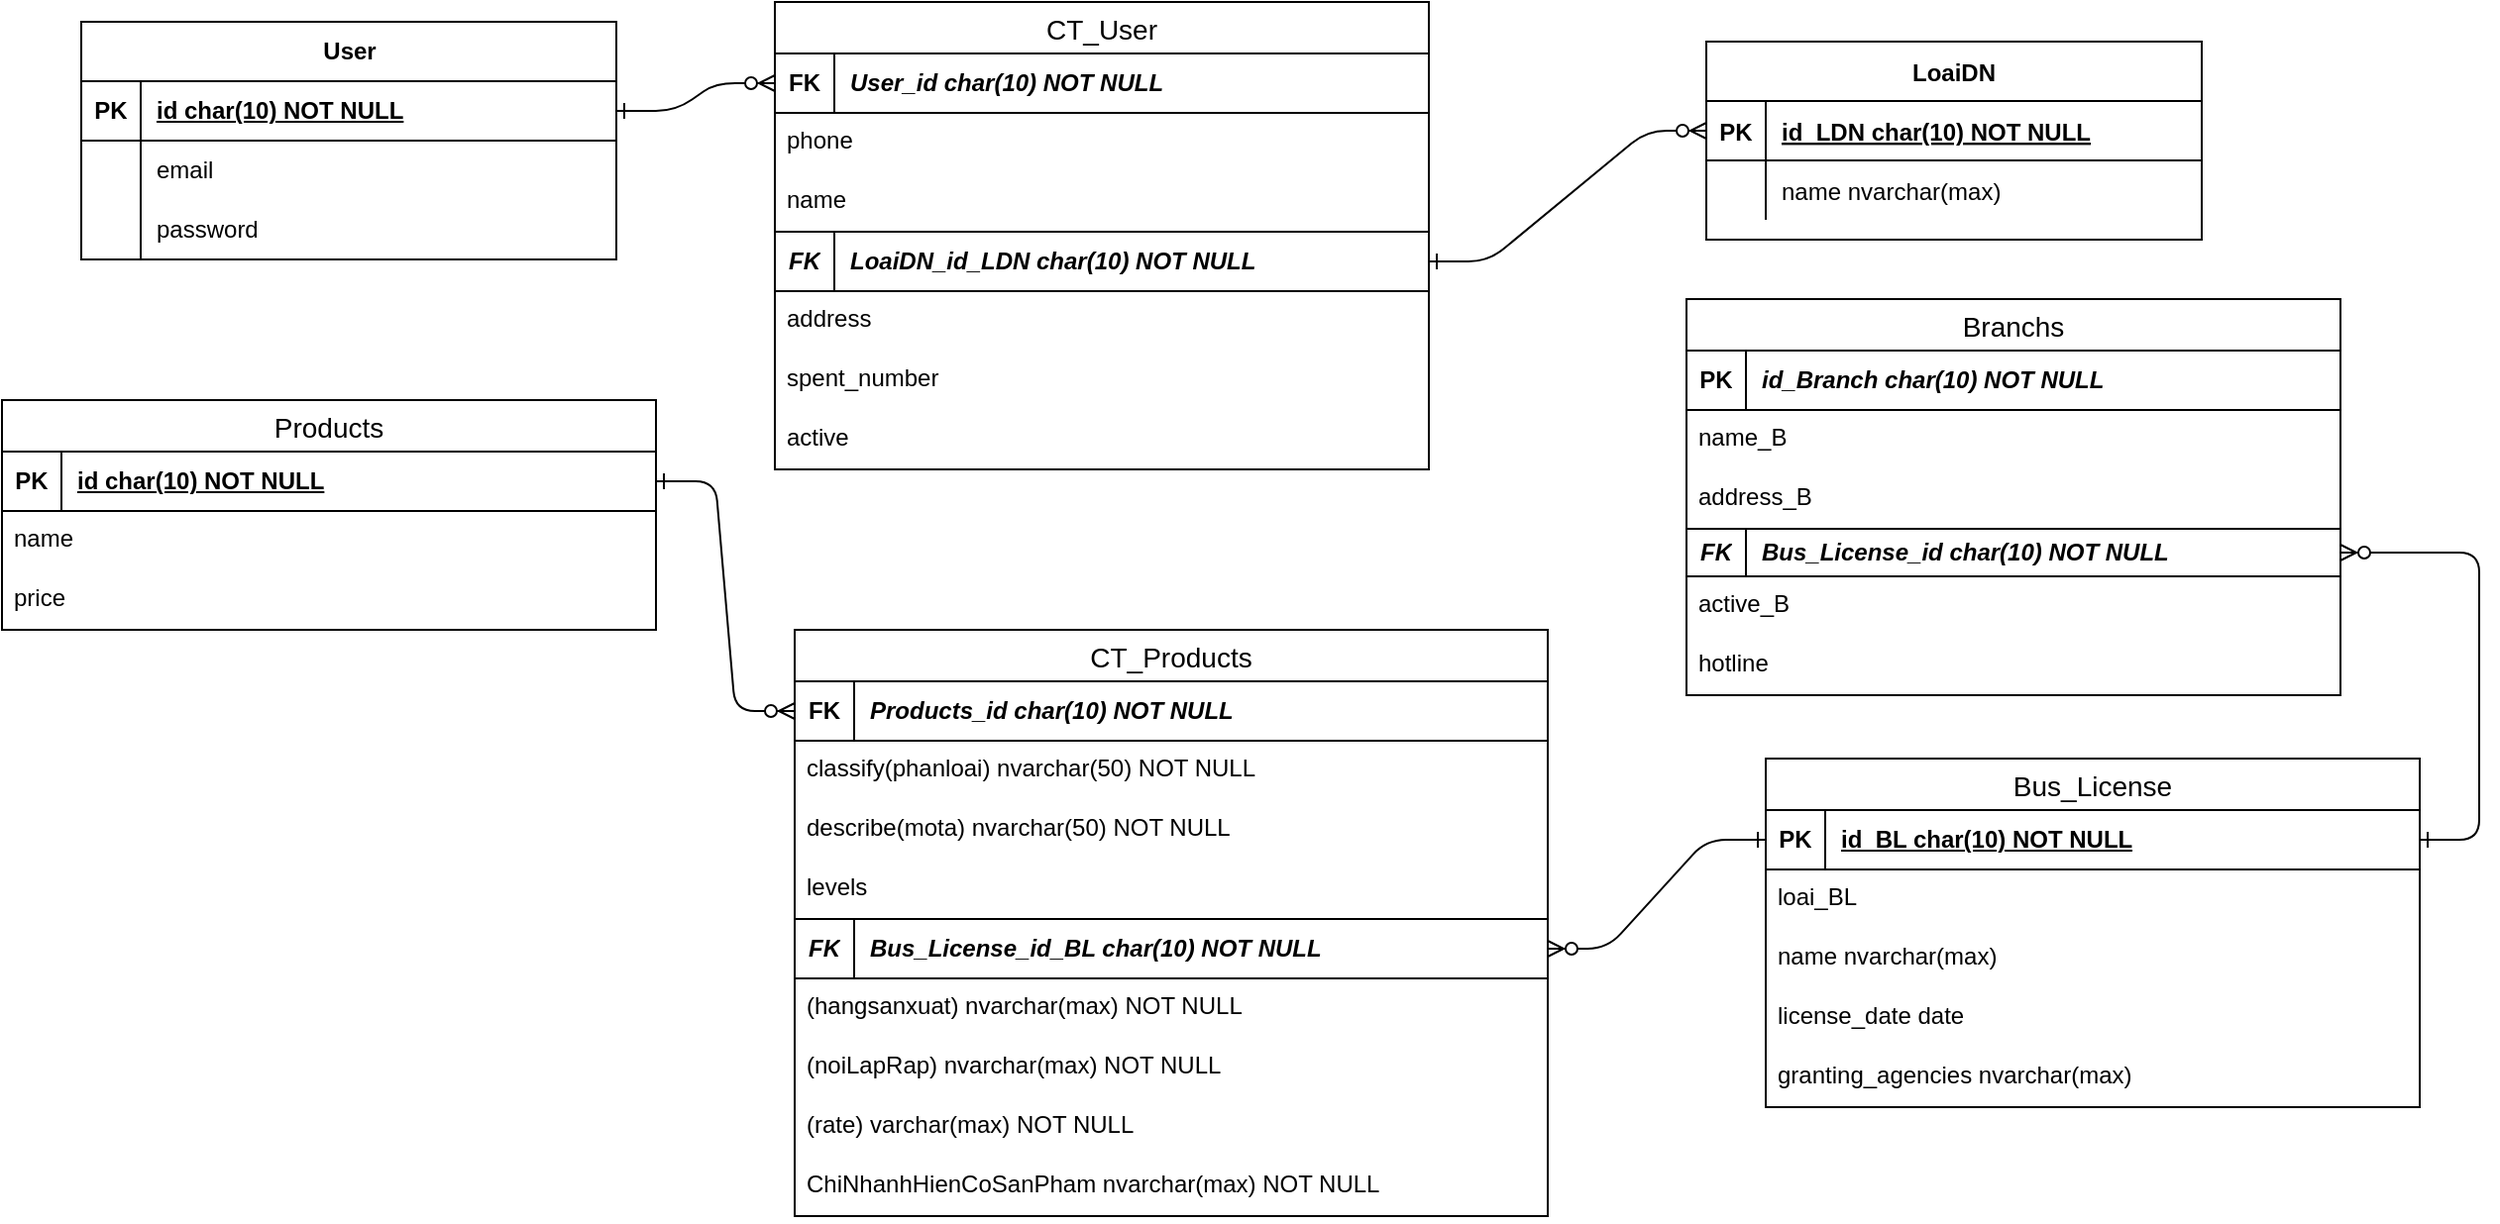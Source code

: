 <mxfile version="22.0.6" type="device">
  <diagram id="R2lEEEUBdFMjLlhIrx00" name="Page-1">
    <mxGraphModel dx="1764" dy="773" grid="1" gridSize="10" guides="1" tooltips="1" connect="1" arrows="1" fold="1" page="1" pageScale="1" pageWidth="850" pageHeight="1100" math="0" shadow="0" extFonts="Permanent Marker^https://fonts.googleapis.com/css?family=Permanent+Marker">
      <root>
        <mxCell id="0" />
        <mxCell id="1" parent="0" />
        <mxCell id="C-vyLk0tnHw3VtMMgP7b-1" value="" style="edgeStyle=entityRelationEdgeStyle;endArrow=ERzeroToMany;startArrow=ERone;endFill=1;startFill=0;exitX=1;exitY=0.5;exitDx=0;exitDy=0;" parent="1" source="QGc1-MY62SfUArBQq9Xx-4" target="QGc1-MY62SfUArBQq9Xx-66" edge="1">
          <mxGeometry width="100" height="100" relative="1" as="geometry">
            <mxPoint x="370" y="165" as="sourcePoint" />
            <mxPoint x="430" y="151" as="targetPoint" />
            <Array as="points">
              <mxPoint x="480" y="130" />
            </Array>
          </mxGeometry>
        </mxCell>
        <mxCell id="C-vyLk0tnHw3VtMMgP7b-12" value="" style="edgeStyle=entityRelationEdgeStyle;endArrow=ERzeroToMany;startArrow=ERone;endFill=1;startFill=0;" parent="1" source="QGc1-MY62SfUArBQq9Xx-76" target="C-vyLk0tnHw3VtMMgP7b-14" edge="1">
          <mxGeometry width="100" height="100" relative="1" as="geometry">
            <mxPoint x="350" y="170" as="sourcePoint" />
            <mxPoint x="350" y="390" as="targetPoint" />
          </mxGeometry>
        </mxCell>
        <mxCell id="C-vyLk0tnHw3VtMMgP7b-13" value="LoaiDN" style="shape=table;startSize=30;container=1;collapsible=1;childLayout=tableLayout;fixedRows=1;rowLines=0;fontStyle=1;align=center;resizeLast=1;" parent="1" vertex="1">
          <mxGeometry x="900" y="100" width="250" height="100" as="geometry" />
        </mxCell>
        <mxCell id="C-vyLk0tnHw3VtMMgP7b-14" value="" style="shape=partialRectangle;collapsible=0;dropTarget=0;pointerEvents=0;fillColor=none;points=[[0,0.5],[1,0.5]];portConstraint=eastwest;top=0;left=0;right=0;bottom=1;" parent="C-vyLk0tnHw3VtMMgP7b-13" vertex="1">
          <mxGeometry y="30" width="250" height="30" as="geometry" />
        </mxCell>
        <mxCell id="C-vyLk0tnHw3VtMMgP7b-15" value="PK" style="shape=partialRectangle;overflow=hidden;connectable=0;fillColor=none;top=0;left=0;bottom=0;right=0;fontStyle=1;" parent="C-vyLk0tnHw3VtMMgP7b-14" vertex="1">
          <mxGeometry width="30" height="30" as="geometry">
            <mxRectangle width="30" height="30" as="alternateBounds" />
          </mxGeometry>
        </mxCell>
        <mxCell id="C-vyLk0tnHw3VtMMgP7b-16" value="id_LDN char(10) NOT NULL" style="shape=partialRectangle;overflow=hidden;connectable=0;fillColor=none;top=0;left=0;bottom=0;right=0;align=left;spacingLeft=6;fontStyle=5;" parent="C-vyLk0tnHw3VtMMgP7b-14" vertex="1">
          <mxGeometry x="30" width="220" height="30" as="geometry">
            <mxRectangle width="220" height="30" as="alternateBounds" />
          </mxGeometry>
        </mxCell>
        <mxCell id="C-vyLk0tnHw3VtMMgP7b-20" value="" style="shape=partialRectangle;collapsible=0;dropTarget=0;pointerEvents=0;fillColor=none;points=[[0,0.5],[1,0.5]];portConstraint=eastwest;top=0;left=0;right=0;bottom=0;" parent="C-vyLk0tnHw3VtMMgP7b-13" vertex="1">
          <mxGeometry y="60" width="250" height="30" as="geometry" />
        </mxCell>
        <mxCell id="C-vyLk0tnHw3VtMMgP7b-21" value="" style="shape=partialRectangle;overflow=hidden;connectable=0;fillColor=none;top=0;left=0;bottom=0;right=0;" parent="C-vyLk0tnHw3VtMMgP7b-20" vertex="1">
          <mxGeometry width="30" height="30" as="geometry">
            <mxRectangle width="30" height="30" as="alternateBounds" />
          </mxGeometry>
        </mxCell>
        <mxCell id="C-vyLk0tnHw3VtMMgP7b-22" value="name nvarchar(max)" style="shape=partialRectangle;overflow=hidden;connectable=0;fillColor=none;top=0;left=0;bottom=0;right=0;align=left;spacingLeft=6;" parent="C-vyLk0tnHw3VtMMgP7b-20" vertex="1">
          <mxGeometry x="30" width="220" height="30" as="geometry">
            <mxRectangle width="220" height="30" as="alternateBounds" />
          </mxGeometry>
        </mxCell>
        <mxCell id="QGc1-MY62SfUArBQq9Xx-3" value="User" style="shape=table;startSize=30;container=1;collapsible=1;childLayout=tableLayout;fixedRows=1;rowLines=0;fontStyle=1;align=center;resizeLast=1;html=1;" vertex="1" parent="1">
          <mxGeometry x="80" y="90" width="270" height="120" as="geometry" />
        </mxCell>
        <mxCell id="QGc1-MY62SfUArBQq9Xx-4" value="" style="shape=tableRow;horizontal=0;startSize=0;swimlaneHead=0;swimlaneBody=0;fillColor=none;collapsible=0;dropTarget=0;points=[[0,0.5],[1,0.5]];portConstraint=eastwest;top=0;left=0;right=0;bottom=1;" vertex="1" parent="QGc1-MY62SfUArBQq9Xx-3">
          <mxGeometry y="30" width="270" height="30" as="geometry" />
        </mxCell>
        <mxCell id="QGc1-MY62SfUArBQq9Xx-5" value="PK" style="shape=partialRectangle;connectable=0;fillColor=none;top=0;left=0;bottom=0;right=0;fontStyle=1;overflow=hidden;whiteSpace=wrap;html=1;" vertex="1" parent="QGc1-MY62SfUArBQq9Xx-4">
          <mxGeometry width="30" height="30" as="geometry">
            <mxRectangle width="30" height="30" as="alternateBounds" />
          </mxGeometry>
        </mxCell>
        <mxCell id="QGc1-MY62SfUArBQq9Xx-6" value="id char(10) NOT NULL" style="shape=partialRectangle;connectable=0;fillColor=none;top=0;left=0;bottom=0;right=0;align=left;spacingLeft=6;fontStyle=5;overflow=hidden;whiteSpace=wrap;html=1;" vertex="1" parent="QGc1-MY62SfUArBQq9Xx-4">
          <mxGeometry x="30" width="240" height="30" as="geometry">
            <mxRectangle width="240" height="30" as="alternateBounds" />
          </mxGeometry>
        </mxCell>
        <mxCell id="QGc1-MY62SfUArBQq9Xx-7" value="" style="shape=tableRow;horizontal=0;startSize=0;swimlaneHead=0;swimlaneBody=0;fillColor=none;collapsible=0;dropTarget=0;points=[[0,0.5],[1,0.5]];portConstraint=eastwest;top=0;left=0;right=0;bottom=0;" vertex="1" parent="QGc1-MY62SfUArBQq9Xx-3">
          <mxGeometry y="60" width="270" height="30" as="geometry" />
        </mxCell>
        <mxCell id="QGc1-MY62SfUArBQq9Xx-8" value="" style="shape=partialRectangle;connectable=0;fillColor=none;top=0;left=0;bottom=0;right=0;editable=1;overflow=hidden;whiteSpace=wrap;html=1;" vertex="1" parent="QGc1-MY62SfUArBQq9Xx-7">
          <mxGeometry width="30" height="30" as="geometry">
            <mxRectangle width="30" height="30" as="alternateBounds" />
          </mxGeometry>
        </mxCell>
        <mxCell id="QGc1-MY62SfUArBQq9Xx-9" value="email" style="shape=partialRectangle;connectable=0;fillColor=none;top=0;left=0;bottom=0;right=0;align=left;spacingLeft=6;overflow=hidden;whiteSpace=wrap;html=1;" vertex="1" parent="QGc1-MY62SfUArBQq9Xx-7">
          <mxGeometry x="30" width="240" height="30" as="geometry">
            <mxRectangle width="240" height="30" as="alternateBounds" />
          </mxGeometry>
        </mxCell>
        <mxCell id="QGc1-MY62SfUArBQq9Xx-10" value="" style="shape=tableRow;horizontal=0;startSize=0;swimlaneHead=0;swimlaneBody=0;fillColor=none;collapsible=0;dropTarget=0;points=[[0,0.5],[1,0.5]];portConstraint=eastwest;top=0;left=0;right=0;bottom=0;" vertex="1" parent="QGc1-MY62SfUArBQq9Xx-3">
          <mxGeometry y="90" width="270" height="30" as="geometry" />
        </mxCell>
        <mxCell id="QGc1-MY62SfUArBQq9Xx-11" value="" style="shape=partialRectangle;connectable=0;fillColor=none;top=0;left=0;bottom=0;right=0;editable=1;overflow=hidden;whiteSpace=wrap;html=1;" vertex="1" parent="QGc1-MY62SfUArBQq9Xx-10">
          <mxGeometry width="30" height="30" as="geometry">
            <mxRectangle width="30" height="30" as="alternateBounds" />
          </mxGeometry>
        </mxCell>
        <mxCell id="QGc1-MY62SfUArBQq9Xx-12" value="password" style="shape=partialRectangle;connectable=0;fillColor=none;top=0;left=0;bottom=0;right=0;align=left;spacingLeft=6;overflow=hidden;whiteSpace=wrap;html=1;" vertex="1" parent="QGc1-MY62SfUArBQq9Xx-10">
          <mxGeometry x="30" width="240" height="30" as="geometry">
            <mxRectangle width="240" height="30" as="alternateBounds" />
          </mxGeometry>
        </mxCell>
        <mxCell id="QGc1-MY62SfUArBQq9Xx-57" value="CT_User" style="swimlane;fontStyle=0;childLayout=stackLayout;horizontal=1;startSize=26;horizontalStack=0;resizeParent=1;resizeParentMax=0;resizeLast=0;collapsible=1;marginBottom=0;align=center;fontSize=14;strokeWidth=1;" vertex="1" parent="1">
          <mxGeometry x="430" y="80" width="330" height="236" as="geometry" />
        </mxCell>
        <mxCell id="QGc1-MY62SfUArBQq9Xx-65" value="" style="shape=table;startSize=0;container=1;collapsible=1;childLayout=tableLayout;fixedRows=1;rowLines=0;fontStyle=0;align=center;resizeLast=1;strokeColor=default;fillColor=none;collapsible=0;" vertex="1" parent="QGc1-MY62SfUArBQq9Xx-57">
          <mxGeometry y="26" width="330" height="30" as="geometry" />
        </mxCell>
        <mxCell id="QGc1-MY62SfUArBQq9Xx-66" value="" style="shape=tableRow;horizontal=0;startSize=0;swimlaneHead=0;swimlaneBody=0;fillColor=none;collapsible=0;dropTarget=0;points=[[0,0.5],[1,0.5]];portConstraint=eastwest;top=0;left=0;right=0;bottom=0;" vertex="1" parent="QGc1-MY62SfUArBQq9Xx-65">
          <mxGeometry width="330" height="30" as="geometry" />
        </mxCell>
        <mxCell id="QGc1-MY62SfUArBQq9Xx-67" value="&lt;b&gt;FK&lt;/b&gt;" style="shape=partialRectangle;connectable=0;fillColor=none;top=0;left=0;bottom=0;right=0;fontStyle=0;overflow=hidden;whiteSpace=wrap;html=1;" vertex="1" parent="QGc1-MY62SfUArBQq9Xx-66">
          <mxGeometry width="30" height="30" as="geometry">
            <mxRectangle width="30" height="30" as="alternateBounds" />
          </mxGeometry>
        </mxCell>
        <mxCell id="QGc1-MY62SfUArBQq9Xx-68" value="&lt;i&gt;&lt;b&gt;User_id char(10) NOT NULL&lt;/b&gt;&lt;/i&gt;" style="shape=partialRectangle;connectable=0;fillColor=none;top=0;left=0;bottom=0;right=0;align=left;spacingLeft=6;fontStyle=0;overflow=hidden;whiteSpace=wrap;html=1;" vertex="1" parent="QGc1-MY62SfUArBQq9Xx-66">
          <mxGeometry x="30" width="300" height="30" as="geometry">
            <mxRectangle width="300" height="30" as="alternateBounds" />
          </mxGeometry>
        </mxCell>
        <mxCell id="QGc1-MY62SfUArBQq9Xx-71" value="phone" style="text;strokeColor=none;fillColor=none;spacingLeft=4;spacingRight=4;overflow=hidden;rotatable=0;points=[[0,0.5],[1,0.5]];portConstraint=eastwest;fontSize=12;whiteSpace=wrap;html=1;" vertex="1" parent="QGc1-MY62SfUArBQq9Xx-57">
          <mxGeometry y="56" width="330" height="30" as="geometry" />
        </mxCell>
        <mxCell id="QGc1-MY62SfUArBQq9Xx-72" value="name" style="text;strokeColor=none;fillColor=none;spacingLeft=4;spacingRight=4;overflow=hidden;rotatable=0;points=[[0,0.5],[1,0.5]];portConstraint=eastwest;fontSize=12;whiteSpace=wrap;html=1;" vertex="1" parent="QGc1-MY62SfUArBQq9Xx-57">
          <mxGeometry y="86" width="330" height="30" as="geometry" />
        </mxCell>
        <mxCell id="QGc1-MY62SfUArBQq9Xx-75" value="" style="shape=table;startSize=0;container=1;collapsible=1;childLayout=tableLayout;fixedRows=1;rowLines=0;fontStyle=0;align=center;resizeLast=1;strokeColor=default;fillColor=none;collapsible=0;swimlaneLine=0;" vertex="1" parent="QGc1-MY62SfUArBQq9Xx-57">
          <mxGeometry y="116" width="330" height="30" as="geometry" />
        </mxCell>
        <mxCell id="QGc1-MY62SfUArBQq9Xx-76" value="" style="shape=tableRow;horizontal=0;startSize=0;swimlaneHead=0;swimlaneBody=0;fillColor=none;collapsible=0;dropTarget=0;points=[[0,0.5],[1,0.5]];portConstraint=eastwest;top=0;left=0;right=0;bottom=0;" vertex="1" parent="QGc1-MY62SfUArBQq9Xx-75">
          <mxGeometry width="330" height="30" as="geometry" />
        </mxCell>
        <mxCell id="QGc1-MY62SfUArBQq9Xx-77" value="&lt;b&gt;&lt;i&gt;FK&lt;/i&gt;&lt;/b&gt;" style="shape=partialRectangle;connectable=0;fillColor=none;top=0;left=0;bottom=0;right=0;fontStyle=0;overflow=hidden;whiteSpace=wrap;html=1;strokeColor=default;" vertex="1" parent="QGc1-MY62SfUArBQq9Xx-76">
          <mxGeometry width="30" height="30" as="geometry">
            <mxRectangle width="30" height="30" as="alternateBounds" />
          </mxGeometry>
        </mxCell>
        <mxCell id="QGc1-MY62SfUArBQq9Xx-78" value="&lt;b&gt;&lt;i&gt;LoaiDN_id_LDN char(10) NOT NULL&lt;/i&gt;&lt;/b&gt;" style="shape=partialRectangle;connectable=0;fillColor=none;top=0;left=0;bottom=0;right=0;align=left;spacingLeft=6;fontStyle=0;overflow=hidden;whiteSpace=wrap;html=1;" vertex="1" parent="QGc1-MY62SfUArBQq9Xx-76">
          <mxGeometry x="30" width="300" height="30" as="geometry">
            <mxRectangle width="300" height="30" as="alternateBounds" />
          </mxGeometry>
        </mxCell>
        <mxCell id="QGc1-MY62SfUArBQq9Xx-70" value="address" style="text;strokeColor=none;fillColor=none;spacingLeft=4;spacingRight=4;overflow=hidden;rotatable=0;points=[[0,0.5],[1,0.5]];portConstraint=eastwest;fontSize=12;whiteSpace=wrap;html=1;" vertex="1" parent="QGc1-MY62SfUArBQq9Xx-57">
          <mxGeometry y="146" width="330" height="30" as="geometry" />
        </mxCell>
        <mxCell id="QGc1-MY62SfUArBQq9Xx-73" value="spent_number" style="text;strokeColor=none;fillColor=none;spacingLeft=4;spacingRight=4;overflow=hidden;rotatable=0;points=[[0,0.5],[1,0.5]];portConstraint=eastwest;fontSize=12;whiteSpace=wrap;html=1;" vertex="1" parent="QGc1-MY62SfUArBQq9Xx-57">
          <mxGeometry y="176" width="330" height="30" as="geometry" />
        </mxCell>
        <mxCell id="QGc1-MY62SfUArBQq9Xx-60" value="active" style="text;strokeColor=none;fillColor=none;spacingLeft=4;spacingRight=4;overflow=hidden;rotatable=0;points=[[0,0.5],[1,0.5]];portConstraint=eastwest;fontSize=12;whiteSpace=wrap;html=1;" vertex="1" parent="QGc1-MY62SfUArBQq9Xx-57">
          <mxGeometry y="206" width="330" height="30" as="geometry" />
        </mxCell>
        <mxCell id="QGc1-MY62SfUArBQq9Xx-147" value="" style="shape=tableRow;horizontal=0;startSize=0;swimlaneHead=0;swimlaneBody=0;fillColor=none;collapsible=0;dropTarget=0;points=[[0,0.5],[1,0.5]];portConstraint=eastwest;top=0;left=0;right=0;bottom=0;" vertex="1" parent="1">
          <mxGeometry x="680" y="500" width="250" height="30" as="geometry" />
        </mxCell>
        <mxCell id="QGc1-MY62SfUArBQq9Xx-148" value="" style="shape=partialRectangle;connectable=0;fillColor=none;top=0;left=0;bottom=0;right=0;editable=1;overflow=hidden;whiteSpace=wrap;html=1;" vertex="1" parent="QGc1-MY62SfUArBQq9Xx-147">
          <mxGeometry width="30" height="30" as="geometry">
            <mxRectangle width="30" height="30" as="alternateBounds" />
          </mxGeometry>
        </mxCell>
        <mxCell id="QGc1-MY62SfUArBQq9Xx-150" value="Bus_License" style="swimlane;fontStyle=0;childLayout=stackLayout;horizontal=1;startSize=26;horizontalStack=0;resizeParent=1;resizeParentMax=0;resizeLast=0;collapsible=1;marginBottom=0;align=center;fontSize=14;strokeWidth=1;" vertex="1" parent="1">
          <mxGeometry x="930" y="462" width="330" height="176" as="geometry" />
        </mxCell>
        <mxCell id="QGc1-MY62SfUArBQq9Xx-151" value="" style="shape=table;startSize=0;container=1;collapsible=1;childLayout=tableLayout;fixedRows=1;rowLines=0;fontStyle=0;align=center;resizeLast=1;strokeColor=default;fillColor=none;collapsible=0;" vertex="1" parent="QGc1-MY62SfUArBQq9Xx-150">
          <mxGeometry y="26" width="330" height="30" as="geometry" />
        </mxCell>
        <mxCell id="QGc1-MY62SfUArBQq9Xx-152" value="" style="shape=tableRow;horizontal=0;startSize=0;swimlaneHead=0;swimlaneBody=0;fillColor=none;collapsible=0;dropTarget=0;points=[[0,0.5],[1,0.5]];portConstraint=eastwest;top=0;left=0;right=0;bottom=0;" vertex="1" parent="QGc1-MY62SfUArBQq9Xx-151">
          <mxGeometry width="330" height="30" as="geometry" />
        </mxCell>
        <mxCell id="QGc1-MY62SfUArBQq9Xx-153" value="&lt;b&gt;PK&lt;/b&gt;" style="shape=partialRectangle;connectable=0;fillColor=none;top=0;left=0;bottom=0;right=0;fontStyle=0;overflow=hidden;whiteSpace=wrap;html=1;" vertex="1" parent="QGc1-MY62SfUArBQq9Xx-152">
          <mxGeometry width="30" height="30" as="geometry">
            <mxRectangle width="30" height="30" as="alternateBounds" />
          </mxGeometry>
        </mxCell>
        <mxCell id="QGc1-MY62SfUArBQq9Xx-154" value="&lt;u&gt;&lt;b&gt;id_BL char(10) NOT NULL&lt;/b&gt;&lt;/u&gt;" style="shape=partialRectangle;connectable=0;fillColor=none;top=0;left=0;bottom=0;right=0;align=left;spacingLeft=6;fontStyle=0;overflow=hidden;whiteSpace=wrap;html=1;" vertex="1" parent="QGc1-MY62SfUArBQq9Xx-152">
          <mxGeometry x="30" width="300" height="30" as="geometry">
            <mxRectangle width="300" height="30" as="alternateBounds" />
          </mxGeometry>
        </mxCell>
        <mxCell id="QGc1-MY62SfUArBQq9Xx-155" value="loai_BL" style="text;strokeColor=none;fillColor=none;spacingLeft=4;spacingRight=4;overflow=hidden;rotatable=0;points=[[0,0.5],[1,0.5]];portConstraint=eastwest;fontSize=12;whiteSpace=wrap;html=1;" vertex="1" parent="QGc1-MY62SfUArBQq9Xx-150">
          <mxGeometry y="56" width="330" height="30" as="geometry" />
        </mxCell>
        <mxCell id="QGc1-MY62SfUArBQq9Xx-156" value="name nvarchar(max)" style="text;strokeColor=none;fillColor=none;spacingLeft=4;spacingRight=4;overflow=hidden;rotatable=0;points=[[0,0.5],[1,0.5]];portConstraint=eastwest;fontSize=12;whiteSpace=wrap;html=1;" vertex="1" parent="QGc1-MY62SfUArBQq9Xx-150">
          <mxGeometry y="86" width="330" height="30" as="geometry" />
        </mxCell>
        <mxCell id="QGc1-MY62SfUArBQq9Xx-161" value="license_date date" style="text;strokeColor=none;fillColor=none;spacingLeft=4;spacingRight=4;overflow=hidden;rotatable=0;points=[[0,0.5],[1,0.5]];portConstraint=eastwest;fontSize=12;whiteSpace=wrap;html=1;" vertex="1" parent="QGc1-MY62SfUArBQq9Xx-150">
          <mxGeometry y="116" width="330" height="30" as="geometry" />
        </mxCell>
        <mxCell id="QGc1-MY62SfUArBQq9Xx-162" value="granting_agencies&amp;nbsp;nvarchar(max)" style="text;strokeColor=none;fillColor=none;spacingLeft=4;spacingRight=4;overflow=hidden;rotatable=0;points=[[0,0.5],[1,0.5]];portConstraint=eastwest;fontSize=12;whiteSpace=wrap;html=1;" vertex="1" parent="QGc1-MY62SfUArBQq9Xx-150">
          <mxGeometry y="146" width="330" height="30" as="geometry" />
        </mxCell>
        <mxCell id="QGc1-MY62SfUArBQq9Xx-164" value="Products" style="swimlane;fontStyle=0;childLayout=stackLayout;horizontal=1;startSize=26;horizontalStack=0;resizeParent=1;resizeParentMax=0;resizeLast=0;collapsible=1;marginBottom=0;align=center;fontSize=14;strokeWidth=1;" vertex="1" parent="1">
          <mxGeometry x="40" y="281" width="330" height="116" as="geometry" />
        </mxCell>
        <mxCell id="QGc1-MY62SfUArBQq9Xx-165" value="" style="shape=table;startSize=0;container=1;collapsible=1;childLayout=tableLayout;fixedRows=1;rowLines=0;fontStyle=0;align=center;resizeLast=1;strokeColor=default;fillColor=none;collapsible=0;" vertex="1" parent="QGc1-MY62SfUArBQq9Xx-164">
          <mxGeometry y="26" width="330" height="30" as="geometry" />
        </mxCell>
        <mxCell id="QGc1-MY62SfUArBQq9Xx-166" value="" style="shape=tableRow;horizontal=0;startSize=0;swimlaneHead=0;swimlaneBody=0;fillColor=none;collapsible=0;dropTarget=0;points=[[0,0.5],[1,0.5]];portConstraint=eastwest;top=0;left=0;right=0;bottom=0;" vertex="1" parent="QGc1-MY62SfUArBQq9Xx-165">
          <mxGeometry width="330" height="30" as="geometry" />
        </mxCell>
        <mxCell id="QGc1-MY62SfUArBQq9Xx-167" value="&lt;b&gt;PK&lt;/b&gt;" style="shape=partialRectangle;connectable=0;fillColor=none;top=0;left=0;bottom=0;right=0;fontStyle=0;overflow=hidden;whiteSpace=wrap;html=1;" vertex="1" parent="QGc1-MY62SfUArBQq9Xx-166">
          <mxGeometry width="30" height="30" as="geometry">
            <mxRectangle width="30" height="30" as="alternateBounds" />
          </mxGeometry>
        </mxCell>
        <mxCell id="QGc1-MY62SfUArBQq9Xx-168" value="&lt;b&gt;&lt;u style=&quot;&quot;&gt;id char(10) NOT NULL&lt;/u&gt;&lt;/b&gt;" style="shape=partialRectangle;connectable=0;fillColor=none;top=0;left=0;bottom=0;right=0;align=left;spacingLeft=6;fontStyle=0;overflow=hidden;whiteSpace=wrap;html=1;" vertex="1" parent="QGc1-MY62SfUArBQq9Xx-166">
          <mxGeometry x="30" width="300" height="30" as="geometry">
            <mxRectangle width="300" height="30" as="alternateBounds" />
          </mxGeometry>
        </mxCell>
        <mxCell id="QGc1-MY62SfUArBQq9Xx-169" value="name" style="text;strokeColor=none;fillColor=none;spacingLeft=4;spacingRight=4;overflow=hidden;rotatable=0;points=[[0,0.5],[1,0.5]];portConstraint=eastwest;fontSize=12;whiteSpace=wrap;html=1;" vertex="1" parent="QGc1-MY62SfUArBQq9Xx-164">
          <mxGeometry y="56" width="330" height="30" as="geometry" />
        </mxCell>
        <mxCell id="QGc1-MY62SfUArBQq9Xx-170" value="price" style="text;strokeColor=none;fillColor=none;spacingLeft=4;spacingRight=4;overflow=hidden;rotatable=0;points=[[0,0.5],[1,0.5]];portConstraint=eastwest;fontSize=12;whiteSpace=wrap;html=1;" vertex="1" parent="QGc1-MY62SfUArBQq9Xx-164">
          <mxGeometry y="86" width="330" height="30" as="geometry" />
        </mxCell>
        <mxCell id="QGc1-MY62SfUArBQq9Xx-178" value="CT_Products" style="swimlane;fontStyle=0;childLayout=stackLayout;horizontal=1;startSize=26;horizontalStack=0;resizeParent=1;resizeParentMax=0;resizeLast=0;collapsible=1;marginBottom=0;align=center;fontSize=14;strokeWidth=1;" vertex="1" parent="1">
          <mxGeometry x="440" y="397" width="380" height="296" as="geometry" />
        </mxCell>
        <mxCell id="QGc1-MY62SfUArBQq9Xx-179" value="" style="shape=table;startSize=0;container=1;collapsible=1;childLayout=tableLayout;fixedRows=1;rowLines=0;fontStyle=0;align=center;resizeLast=1;strokeColor=default;fillColor=none;collapsible=0;" vertex="1" parent="QGc1-MY62SfUArBQq9Xx-178">
          <mxGeometry y="26" width="380" height="30" as="geometry" />
        </mxCell>
        <mxCell id="QGc1-MY62SfUArBQq9Xx-180" value="" style="shape=tableRow;horizontal=0;startSize=0;swimlaneHead=0;swimlaneBody=0;fillColor=none;collapsible=0;dropTarget=0;points=[[0,0.5],[1,0.5]];portConstraint=eastwest;top=0;left=0;right=0;bottom=0;" vertex="1" parent="QGc1-MY62SfUArBQq9Xx-179">
          <mxGeometry width="380" height="30" as="geometry" />
        </mxCell>
        <mxCell id="QGc1-MY62SfUArBQq9Xx-181" value="&lt;b&gt;FK&lt;/b&gt;" style="shape=partialRectangle;connectable=0;fillColor=none;top=0;left=0;bottom=0;right=0;fontStyle=0;overflow=hidden;whiteSpace=wrap;html=1;" vertex="1" parent="QGc1-MY62SfUArBQq9Xx-180">
          <mxGeometry width="30" height="30" as="geometry">
            <mxRectangle width="30" height="30" as="alternateBounds" />
          </mxGeometry>
        </mxCell>
        <mxCell id="QGc1-MY62SfUArBQq9Xx-182" value="&lt;i&gt;&lt;b&gt;Products_id char(10) NOT NULL&lt;/b&gt;&lt;/i&gt;" style="shape=partialRectangle;connectable=0;fillColor=none;top=0;left=0;bottom=0;right=0;align=left;spacingLeft=6;fontStyle=0;overflow=hidden;whiteSpace=wrap;html=1;" vertex="1" parent="QGc1-MY62SfUArBQq9Xx-180">
          <mxGeometry x="30" width="350" height="30" as="geometry">
            <mxRectangle width="350" height="30" as="alternateBounds" />
          </mxGeometry>
        </mxCell>
        <mxCell id="QGc1-MY62SfUArBQq9Xx-183" value="classify(phanloai) nvarchar(50) NOT NULL" style="text;strokeColor=none;fillColor=none;spacingLeft=4;spacingRight=4;overflow=hidden;rotatable=0;points=[[0,0.5],[1,0.5]];portConstraint=eastwest;fontSize=12;whiteSpace=wrap;html=1;" vertex="1" parent="QGc1-MY62SfUArBQq9Xx-178">
          <mxGeometry y="56" width="380" height="30" as="geometry" />
        </mxCell>
        <mxCell id="QGc1-MY62SfUArBQq9Xx-184" value="describe(mota) nvarchar(50) NOT NULL" style="text;strokeColor=none;fillColor=none;spacingLeft=4;spacingRight=4;overflow=hidden;rotatable=0;points=[[0,0.5],[1,0.5]];portConstraint=eastwest;fontSize=12;whiteSpace=wrap;html=1;" vertex="1" parent="QGc1-MY62SfUArBQq9Xx-178">
          <mxGeometry y="86" width="380" height="30" as="geometry" />
        </mxCell>
        <mxCell id="QGc1-MY62SfUArBQq9Xx-189" value="levels" style="text;strokeColor=none;fillColor=none;spacingLeft=4;spacingRight=4;overflow=hidden;rotatable=0;points=[[0,0.5],[1,0.5]];portConstraint=eastwest;fontSize=12;whiteSpace=wrap;html=1;" vertex="1" parent="QGc1-MY62SfUArBQq9Xx-178">
          <mxGeometry y="116" width="380" height="30" as="geometry" />
        </mxCell>
        <mxCell id="QGc1-MY62SfUArBQq9Xx-185" value="" style="shape=table;startSize=0;container=1;collapsible=1;childLayout=tableLayout;fixedRows=1;rowLines=0;fontStyle=0;align=center;resizeLast=1;strokeColor=default;fillColor=none;collapsible=0;swimlaneLine=0;" vertex="1" parent="QGc1-MY62SfUArBQq9Xx-178">
          <mxGeometry y="146" width="380" height="30" as="geometry" />
        </mxCell>
        <mxCell id="QGc1-MY62SfUArBQq9Xx-186" value="" style="shape=tableRow;horizontal=0;startSize=0;swimlaneHead=0;swimlaneBody=0;fillColor=none;collapsible=0;dropTarget=0;points=[[0,0.5],[1,0.5]];portConstraint=eastwest;top=0;left=0;right=0;bottom=0;" vertex="1" parent="QGc1-MY62SfUArBQq9Xx-185">
          <mxGeometry width="380" height="30" as="geometry" />
        </mxCell>
        <mxCell id="QGc1-MY62SfUArBQq9Xx-187" value="&lt;b&gt;&lt;i&gt;FK&lt;/i&gt;&lt;/b&gt;" style="shape=partialRectangle;connectable=0;fillColor=none;top=0;left=0;bottom=0;right=0;fontStyle=0;overflow=hidden;whiteSpace=wrap;html=1;strokeColor=default;" vertex="1" parent="QGc1-MY62SfUArBQq9Xx-186">
          <mxGeometry width="30" height="30" as="geometry">
            <mxRectangle width="30" height="30" as="alternateBounds" />
          </mxGeometry>
        </mxCell>
        <mxCell id="QGc1-MY62SfUArBQq9Xx-188" value="&lt;b&gt;&lt;i&gt;Bus_License_id_BL char(10) NOT NULL&lt;/i&gt;&lt;/b&gt;" style="shape=partialRectangle;connectable=0;fillColor=none;top=0;left=0;bottom=0;right=0;align=left;spacingLeft=6;fontStyle=0;overflow=hidden;whiteSpace=wrap;html=1;" vertex="1" parent="QGc1-MY62SfUArBQq9Xx-186">
          <mxGeometry x="30" width="350" height="30" as="geometry">
            <mxRectangle width="350" height="30" as="alternateBounds" />
          </mxGeometry>
        </mxCell>
        <mxCell id="QGc1-MY62SfUArBQq9Xx-190" value="(hangsanxuat) nvarchar(max) NOT NULL" style="text;strokeColor=none;fillColor=none;spacingLeft=4;spacingRight=4;overflow=hidden;rotatable=0;points=[[0,0.5],[1,0.5]];portConstraint=eastwest;fontSize=12;whiteSpace=wrap;html=1;" vertex="1" parent="QGc1-MY62SfUArBQq9Xx-178">
          <mxGeometry y="176" width="380" height="30" as="geometry" />
        </mxCell>
        <mxCell id="QGc1-MY62SfUArBQq9Xx-211" value="(noiLapRap) nvarchar(max) NOT NULL" style="text;strokeColor=none;fillColor=none;spacingLeft=4;spacingRight=4;overflow=hidden;rotatable=0;points=[[0,0.5],[1,0.5]];portConstraint=eastwest;fontSize=12;whiteSpace=wrap;html=1;" vertex="1" parent="QGc1-MY62SfUArBQq9Xx-178">
          <mxGeometry y="206" width="380" height="30" as="geometry" />
        </mxCell>
        <mxCell id="QGc1-MY62SfUArBQq9Xx-191" value="(rate) varchar(max) NOT NULL" style="text;strokeColor=none;fillColor=none;spacingLeft=4;spacingRight=4;overflow=hidden;rotatable=0;points=[[0,0.5],[1,0.5]];portConstraint=eastwest;fontSize=12;whiteSpace=wrap;html=1;" vertex="1" parent="QGc1-MY62SfUArBQq9Xx-178">
          <mxGeometry y="236" width="380" height="30" as="geometry" />
        </mxCell>
        <mxCell id="QGc1-MY62SfUArBQq9Xx-212" value="ChiNhanhHienCoSanPham nvarchar(max) NOT NULL" style="text;strokeColor=none;fillColor=none;spacingLeft=4;spacingRight=4;overflow=hidden;rotatable=0;points=[[0,0.5],[1,0.5]];portConstraint=eastwest;fontSize=12;whiteSpace=wrap;html=1;" vertex="1" parent="QGc1-MY62SfUArBQq9Xx-178">
          <mxGeometry y="266" width="380" height="30" as="geometry" />
        </mxCell>
        <mxCell id="QGc1-MY62SfUArBQq9Xx-192" value="Branchs" style="swimlane;fontStyle=0;childLayout=stackLayout;horizontal=1;startSize=26;horizontalStack=0;resizeParent=1;resizeParentMax=0;resizeLast=0;collapsible=1;marginBottom=0;align=center;fontSize=14;strokeWidth=1;" vertex="1" parent="1">
          <mxGeometry x="890" y="230" width="330" height="200" as="geometry" />
        </mxCell>
        <mxCell id="QGc1-MY62SfUArBQq9Xx-193" value="" style="shape=table;startSize=0;container=1;collapsible=1;childLayout=tableLayout;fixedRows=1;rowLines=0;fontStyle=0;align=center;resizeLast=1;strokeColor=default;fillColor=none;collapsible=0;" vertex="1" parent="QGc1-MY62SfUArBQq9Xx-192">
          <mxGeometry y="26" width="330" height="30" as="geometry" />
        </mxCell>
        <mxCell id="QGc1-MY62SfUArBQq9Xx-194" value="" style="shape=tableRow;horizontal=0;startSize=0;swimlaneHead=0;swimlaneBody=0;fillColor=none;collapsible=0;dropTarget=0;points=[[0,0.5],[1,0.5]];portConstraint=eastwest;top=0;left=0;right=0;bottom=0;" vertex="1" parent="QGc1-MY62SfUArBQq9Xx-193">
          <mxGeometry width="330" height="30" as="geometry" />
        </mxCell>
        <mxCell id="QGc1-MY62SfUArBQq9Xx-195" value="&lt;b&gt;PK&lt;/b&gt;" style="shape=partialRectangle;connectable=0;fillColor=none;top=0;left=0;bottom=0;right=0;fontStyle=0;overflow=hidden;whiteSpace=wrap;html=1;" vertex="1" parent="QGc1-MY62SfUArBQq9Xx-194">
          <mxGeometry width="30" height="30" as="geometry">
            <mxRectangle width="30" height="30" as="alternateBounds" />
          </mxGeometry>
        </mxCell>
        <mxCell id="QGc1-MY62SfUArBQq9Xx-196" value="&lt;i&gt;&lt;b&gt;id_Branch char(10) NOT NULL&lt;/b&gt;&lt;/i&gt;" style="shape=partialRectangle;connectable=0;fillColor=none;top=0;left=0;bottom=0;right=0;align=left;spacingLeft=6;fontStyle=0;overflow=hidden;whiteSpace=wrap;html=1;" vertex="1" parent="QGc1-MY62SfUArBQq9Xx-194">
          <mxGeometry x="30" width="300" height="30" as="geometry">
            <mxRectangle width="300" height="30" as="alternateBounds" />
          </mxGeometry>
        </mxCell>
        <mxCell id="QGc1-MY62SfUArBQq9Xx-197" value="name_B" style="text;strokeColor=none;fillColor=none;spacingLeft=4;spacingRight=4;overflow=hidden;rotatable=0;points=[[0,0.5],[1,0.5]];portConstraint=eastwest;fontSize=12;whiteSpace=wrap;html=1;" vertex="1" parent="QGc1-MY62SfUArBQq9Xx-192">
          <mxGeometry y="56" width="330" height="30" as="geometry" />
        </mxCell>
        <mxCell id="QGc1-MY62SfUArBQq9Xx-198" value="address_B" style="text;strokeColor=none;fillColor=none;spacingLeft=4;spacingRight=4;overflow=hidden;rotatable=0;points=[[0,0.5],[1,0.5]];portConstraint=eastwest;fontSize=12;whiteSpace=wrap;html=1;" vertex="1" parent="QGc1-MY62SfUArBQq9Xx-192">
          <mxGeometry y="86" width="330" height="30" as="geometry" />
        </mxCell>
        <mxCell id="QGc1-MY62SfUArBQq9Xx-199" value="" style="shape=table;startSize=0;container=1;collapsible=1;childLayout=tableLayout;fixedRows=1;rowLines=0;fontStyle=0;align=center;resizeLast=1;strokeColor=default;fillColor=none;collapsible=0;swimlaneLine=0;" vertex="1" parent="QGc1-MY62SfUArBQq9Xx-192">
          <mxGeometry y="116" width="330" height="24" as="geometry" />
        </mxCell>
        <mxCell id="QGc1-MY62SfUArBQq9Xx-200" value="" style="shape=tableRow;horizontal=0;startSize=0;swimlaneHead=0;swimlaneBody=0;fillColor=none;collapsible=0;dropTarget=0;points=[[0,0.5],[1,0.5]];portConstraint=eastwest;top=0;left=0;right=0;bottom=0;" vertex="1" parent="QGc1-MY62SfUArBQq9Xx-199">
          <mxGeometry width="330" height="24" as="geometry" />
        </mxCell>
        <mxCell id="QGc1-MY62SfUArBQq9Xx-201" value="&lt;b&gt;&lt;i&gt;FK&lt;/i&gt;&lt;/b&gt;" style="shape=partialRectangle;connectable=0;fillColor=none;top=0;left=0;bottom=0;right=0;fontStyle=0;overflow=hidden;whiteSpace=wrap;html=1;strokeColor=default;" vertex="1" parent="QGc1-MY62SfUArBQq9Xx-200">
          <mxGeometry width="30" height="24" as="geometry">
            <mxRectangle width="30" height="24" as="alternateBounds" />
          </mxGeometry>
        </mxCell>
        <mxCell id="QGc1-MY62SfUArBQq9Xx-202" value="&lt;b&gt;&lt;i&gt;Bus_License_id char(10) NOT NULL&lt;/i&gt;&lt;/b&gt;" style="shape=partialRectangle;connectable=0;fillColor=none;top=0;left=0;bottom=0;right=0;align=left;spacingLeft=6;fontStyle=0;overflow=hidden;whiteSpace=wrap;html=1;" vertex="1" parent="QGc1-MY62SfUArBQq9Xx-200">
          <mxGeometry x="30" width="300" height="24" as="geometry">
            <mxRectangle width="300" height="24" as="alternateBounds" />
          </mxGeometry>
        </mxCell>
        <mxCell id="QGc1-MY62SfUArBQq9Xx-204" value="active_B" style="text;strokeColor=none;fillColor=none;spacingLeft=4;spacingRight=4;overflow=hidden;rotatable=0;points=[[0,0.5],[1,0.5]];portConstraint=eastwest;fontSize=12;whiteSpace=wrap;html=1;" vertex="1" parent="QGc1-MY62SfUArBQq9Xx-192">
          <mxGeometry y="140" width="330" height="30" as="geometry" />
        </mxCell>
        <mxCell id="QGc1-MY62SfUArBQq9Xx-205" value="hotline" style="text;strokeColor=none;fillColor=none;spacingLeft=4;spacingRight=4;overflow=hidden;rotatable=0;points=[[0,0.5],[1,0.5]];portConstraint=eastwest;fontSize=12;whiteSpace=wrap;html=1;" vertex="1" parent="QGc1-MY62SfUArBQq9Xx-192">
          <mxGeometry y="170" width="330" height="30" as="geometry" />
        </mxCell>
        <mxCell id="QGc1-MY62SfUArBQq9Xx-207" value="" style="edgeStyle=entityRelationEdgeStyle;endArrow=ERzeroToMany;startArrow=ERone;endFill=1;startFill=0;entryX=1;entryY=0.5;entryDx=0;entryDy=0;" edge="1" parent="1" source="QGc1-MY62SfUArBQq9Xx-152" target="QGc1-MY62SfUArBQq9Xx-200">
          <mxGeometry width="100" height="100" relative="1" as="geometry">
            <mxPoint x="1190" y="266" as="sourcePoint" />
            <mxPoint x="1130" y="500" as="targetPoint" />
            <Array as="points">
              <mxPoint x="1300" y="305" />
              <mxPoint x="1260" y="430" />
            </Array>
          </mxGeometry>
        </mxCell>
        <mxCell id="QGc1-MY62SfUArBQq9Xx-208" value="" style="edgeStyle=entityRelationEdgeStyle;endArrow=ERzeroToMany;startArrow=ERone;endFill=1;startFill=0;" edge="1" parent="1" source="QGc1-MY62SfUArBQq9Xx-166" target="QGc1-MY62SfUArBQq9Xx-180">
          <mxGeometry width="100" height="100" relative="1" as="geometry">
            <mxPoint x="210" y="526" as="sourcePoint" />
            <mxPoint x="350" y="460" as="targetPoint" />
          </mxGeometry>
        </mxCell>
        <mxCell id="QGc1-MY62SfUArBQq9Xx-213" value="" style="edgeStyle=entityRelationEdgeStyle;endArrow=ERzeroToMany;startArrow=ERone;endFill=1;startFill=0;" edge="1" parent="1" source="QGc1-MY62SfUArBQq9Xx-152" target="QGc1-MY62SfUArBQq9Xx-186">
          <mxGeometry width="100" height="100" relative="1" as="geometry">
            <mxPoint x="1140" y="490" as="sourcePoint" />
            <mxPoint x="900" y="627" as="targetPoint" />
            <Array as="points">
              <mxPoint x="1710" y="34" />
              <mxPoint x="1670" y="159" />
            </Array>
          </mxGeometry>
        </mxCell>
      </root>
    </mxGraphModel>
  </diagram>
</mxfile>

